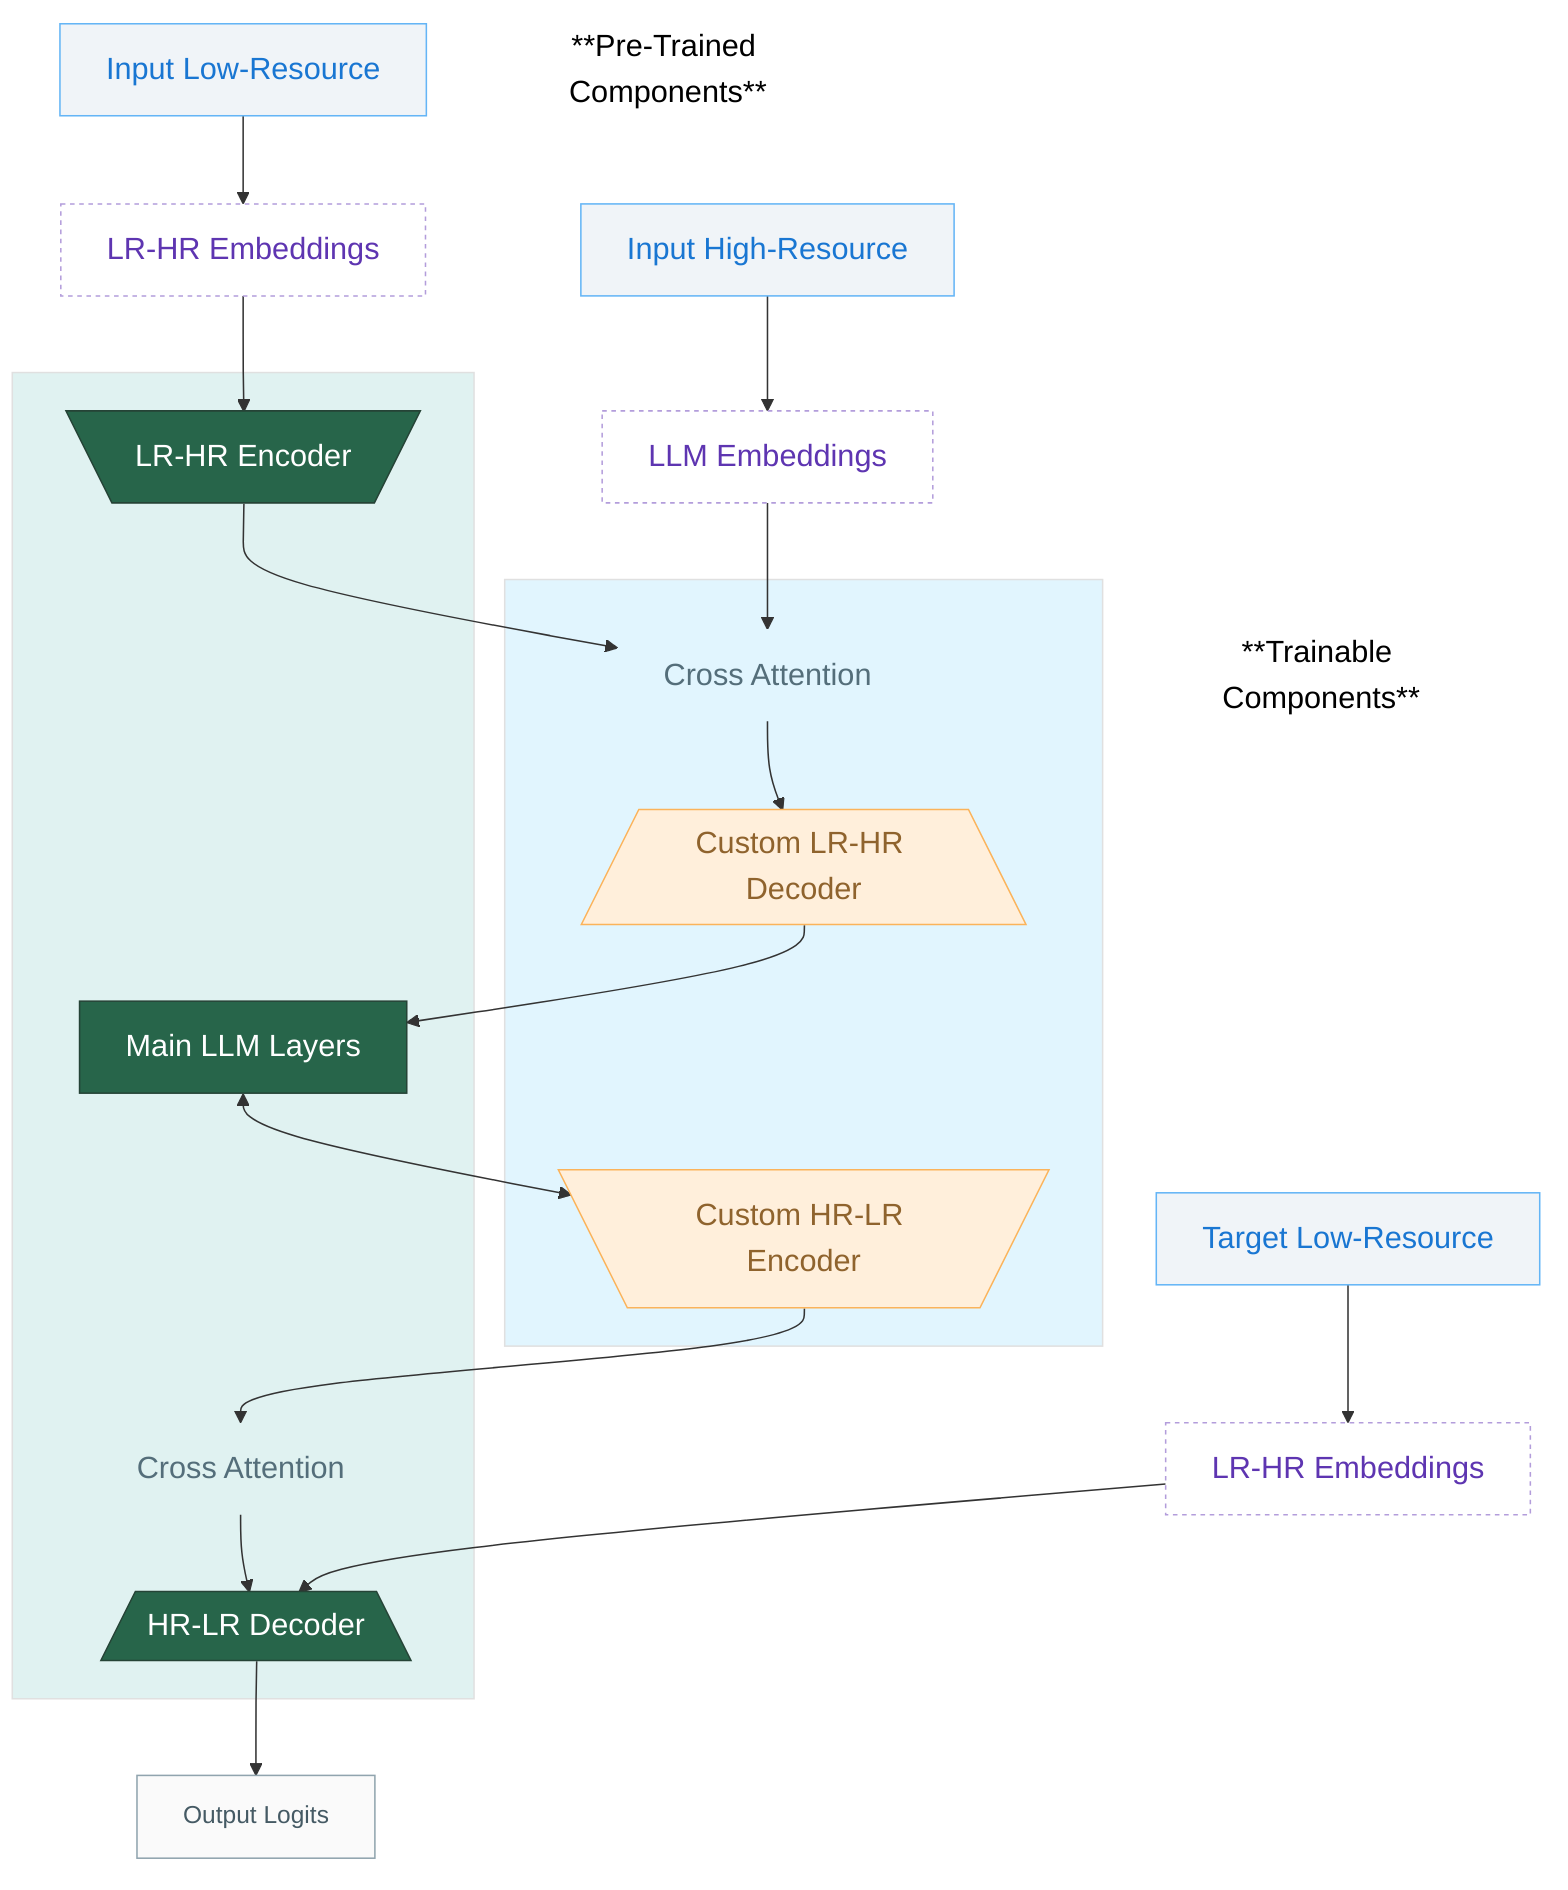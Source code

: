 ---
config:
  layout: fixed
---
flowchart TD
 subgraph trainable[" "]
    direction LR
        dec1[/"Custom LR-HR Decoder"\]
        note1["Cross Attention"]
        custom_enc2[\"Custom HR-LR Encoder"/]
  end
 subgraph pretrained[" "]
    direction LR
        lr_hr_enc[\"LR-HR Encoder"/]
        main_llm["Main LLM Layers"]
        dec2[/"HR-LR Decoder"\]
        note2["Cross Attention"]
  end
    llm_emb["LLM Embeddings"] --> note1
    lr_hr_enc --> note1
    note1 --> dec1
    dec1 --> main_llm
    main_llm <--> custom_enc2
    custom_enc2 --> note2
    note2 --> dec2
    dec2 --> output["Output Logits"]
    n4["Target Low-Resource"] --> n5["LR-HR Embeddings"]
    n3["Input High-Resource"] --> llm_emb
    input_lr["Input Low-Resource"] --> n2["LR-HR Embeddings"]
    n1["**Trainable Components**"] ~~~ trainable
    n2 --> lr_hr_enc
    n5 --> dec2
    n6["**Pre-Trained Components**"]
    n4@{ shape: rect}
    n5@{ shape: rect}
    n3@{ shape: rect}
    n2@{ shape: rect}
    n1@{ shape: text}
    n6@{ shape: text}
     dec1:::trainableComp
     dec1:::Peach
     note1:::noBorder
     custom_enc2:::trainableComp
     custom_enc2:::Peach
     lr_hr_enc:::pretrainedComp
     lr_hr_enc:::Pine
     main_llm:::pretrainedComp
     main_llm:::Pine
     dec2:::pretrainedComp
     dec2:::Pine
     note2:::noBorder
     note2:::noBorder
     llm_emb:::embedding
     output:::output
     n4:::input
     n5:::embedding
     n3:::input
     input_lr:::input
     n2:::embedding
     n1:::groupTitle
     n6:::groupTitle
    classDef input fill:#f0f4f8,stroke:#64b5f6,stroke-width:1px,color:#1976d2,font-size:20px
    classDef embedding fill:#ffffff,stroke:#b39ddb,stroke-width:1px,color:#5e35b1,stroke-dasharray:3 3,font-size:20px
    classDef trainableComp fill:#81d4fa,stroke:#29b6f6,stroke-width:1px,color:#0277bd
    classDef pretrainedComp fill:#80cbc4,stroke:#26a69a,stroke-width:1px,color:#00695c
    classDef output fill:#fafafa,stroke:#90a4ae,stroke-width:1px,color:#455a64
    classDef Peach stroke-width:1px, stroke-dasharray:none, stroke:#FBB35A, fill:#FFEFDB, color:#8F632D, font-size:20px
    classDef groupTitle fill:none, stroke:none, color:#000000,font-size:20px
    classDef Pine stroke-width:1px, stroke-dasharray:none, stroke:#254336, fill:#27654A, color:#FFFFFF, font-size:20px
    classDef noBorder fill:none, stroke:none, color:#546e7a,font-size:20px
    style trainable fill:#e1f5fe,stroke:#e0e0e0,stroke-width:1px,color:#424242
    style pretrained fill:#e0f2f1,stroke:#e0e0e0,stroke-width:1px,color:#424242